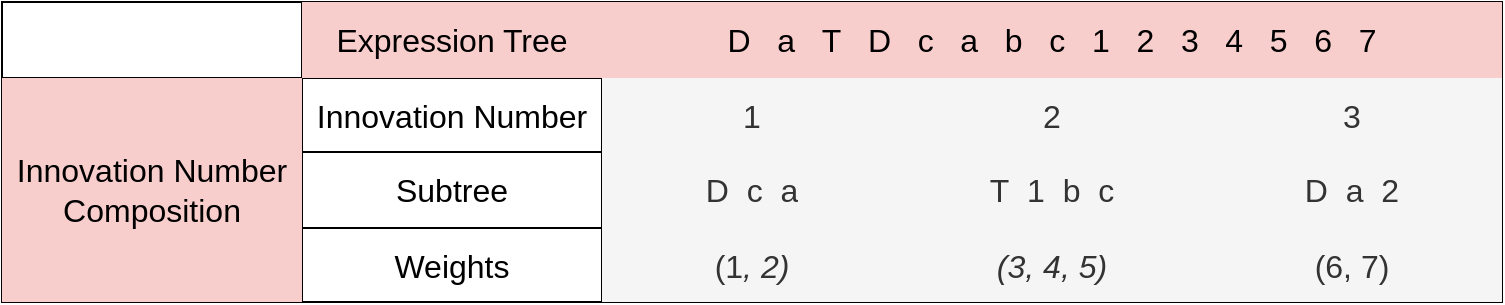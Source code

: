 <mxfile version="27.1.6">
  <diagram name="Page-1" id="1yvKdLEMcmMWObbToDTr">
    <mxGraphModel dx="1305" dy="795" grid="1" gridSize="10" guides="1" tooltips="1" connect="1" arrows="1" fold="1" page="1" pageScale="1" pageWidth="850" pageHeight="1100" math="0" shadow="0">
      <root>
        <mxCell id="0" />
        <mxCell id="1" parent="0" />
        <mxCell id="lvp6mGRYdgU1VjNpaiUd-1" value="" style="shape=table;startSize=0;container=1;collapsible=0;childLayout=tableLayout;fontSize=16;" vertex="1" parent="1">
          <mxGeometry x="10" y="350" width="750" height="150" as="geometry" />
        </mxCell>
        <mxCell id="lvp6mGRYdgU1VjNpaiUd-2" value="" style="shape=tableRow;horizontal=0;startSize=0;swimlaneHead=0;swimlaneBody=0;strokeColor=inherit;top=0;left=0;bottom=0;right=0;collapsible=0;dropTarget=0;fillColor=none;points=[[0,0.5],[1,0.5]];portConstraint=eastwest;fontSize=16;" vertex="1" parent="lvp6mGRYdgU1VjNpaiUd-1">
          <mxGeometry width="750" height="38" as="geometry" />
        </mxCell>
        <mxCell id="lvp6mGRYdgU1VjNpaiUd-26" style="shape=partialRectangle;html=1;whiteSpace=wrap;connectable=0;strokeColor=inherit;overflow=hidden;fillColor=none;top=0;left=0;bottom=0;right=0;pointerEvents=1;fontSize=16;" vertex="1" parent="lvp6mGRYdgU1VjNpaiUd-2">
          <mxGeometry width="150" height="38" as="geometry">
            <mxRectangle width="150" height="38" as="alternateBounds" />
          </mxGeometry>
        </mxCell>
        <mxCell id="lvp6mGRYdgU1VjNpaiUd-3" value="Expression Tree" style="shape=partialRectangle;html=1;whiteSpace=wrap;connectable=0;strokeColor=#b85450;overflow=hidden;fillColor=#f8cecc;top=0;left=0;bottom=0;right=0;pointerEvents=1;fontSize=16;" vertex="1" parent="lvp6mGRYdgU1VjNpaiUd-2">
          <mxGeometry x="150" width="150" height="38" as="geometry">
            <mxRectangle width="150" height="38" as="alternateBounds" />
          </mxGeometry>
        </mxCell>
        <mxCell id="lvp6mGRYdgU1VjNpaiUd-4" value="D&amp;nbsp; &amp;nbsp;a&amp;nbsp; &amp;nbsp;T&amp;nbsp; &amp;nbsp;D&amp;nbsp; &amp;nbsp;c&amp;nbsp; &amp;nbsp;a&amp;nbsp; &amp;nbsp;b&amp;nbsp; &amp;nbsp;c&amp;nbsp; &amp;nbsp;1&amp;nbsp; &amp;nbsp;2&amp;nbsp; &amp;nbsp;3&amp;nbsp; &amp;nbsp;4&amp;nbsp; &amp;nbsp;5&amp;nbsp; &amp;nbsp;6&amp;nbsp; &amp;nbsp;7" style="shape=partialRectangle;html=1;whiteSpace=wrap;connectable=0;strokeColor=#b85450;overflow=hidden;fillColor=#f8cecc;top=0;left=0;bottom=0;right=0;pointerEvents=1;rowspan=1;colspan=3;fontSize=16;" vertex="1" parent="lvp6mGRYdgU1VjNpaiUd-2">
          <mxGeometry x="300" width="450" height="38" as="geometry">
            <mxRectangle width="150" height="38" as="alternateBounds" />
          </mxGeometry>
        </mxCell>
        <mxCell id="lvp6mGRYdgU1VjNpaiUd-5" value="" style="shape=partialRectangle;html=1;whiteSpace=wrap;connectable=0;strokeColor=inherit;overflow=hidden;fillColor=none;top=0;left=0;bottom=0;right=0;pointerEvents=1;" vertex="1" visible="0" parent="lvp6mGRYdgU1VjNpaiUd-2">
          <mxGeometry x="450" width="150" height="38" as="geometry">
            <mxRectangle width="150" height="38" as="alternateBounds" />
          </mxGeometry>
        </mxCell>
        <mxCell id="lvp6mGRYdgU1VjNpaiUd-6" value="" style="shape=partialRectangle;html=1;whiteSpace=wrap;connectable=0;strokeColor=inherit;overflow=hidden;fillColor=none;top=0;left=0;bottom=0;right=0;pointerEvents=1;" vertex="1" visible="0" parent="lvp6mGRYdgU1VjNpaiUd-2">
          <mxGeometry x="600" width="150" height="38" as="geometry">
            <mxRectangle width="150" height="38" as="alternateBounds" />
          </mxGeometry>
        </mxCell>
        <mxCell id="lvp6mGRYdgU1VjNpaiUd-8" value="" style="shape=tableRow;horizontal=0;startSize=0;swimlaneHead=0;swimlaneBody=0;strokeColor=inherit;top=0;left=0;bottom=0;right=0;collapsible=0;dropTarget=0;fillColor=none;points=[[0,0.5],[1,0.5]];portConstraint=eastwest;fontSize=16;" vertex="1" parent="lvp6mGRYdgU1VjNpaiUd-1">
          <mxGeometry y="38" width="750" height="37" as="geometry" />
        </mxCell>
        <mxCell id="lvp6mGRYdgU1VjNpaiUd-27" value="Innovation Number Composition" style="shape=partialRectangle;html=1;whiteSpace=wrap;connectable=0;strokeColor=#b85450;overflow=hidden;fillColor=#f8cecc;top=0;left=0;bottom=0;right=0;pointerEvents=1;fontSize=16;rowspan=3;colspan=1;" vertex="1" parent="lvp6mGRYdgU1VjNpaiUd-8">
          <mxGeometry width="150" height="112" as="geometry">
            <mxRectangle width="150" height="37" as="alternateBounds" />
          </mxGeometry>
        </mxCell>
        <mxCell id="lvp6mGRYdgU1VjNpaiUd-9" value="Innovation Number" style="shape=partialRectangle;html=1;whiteSpace=wrap;connectable=0;strokeColor=inherit;overflow=hidden;fillColor=none;top=0;left=0;bottom=0;right=0;pointerEvents=1;fontSize=16;" vertex="1" parent="lvp6mGRYdgU1VjNpaiUd-8">
          <mxGeometry x="150" width="150" height="37" as="geometry">
            <mxRectangle width="150" height="37" as="alternateBounds" />
          </mxGeometry>
        </mxCell>
        <mxCell id="lvp6mGRYdgU1VjNpaiUd-10" value="1" style="shape=partialRectangle;html=1;whiteSpace=wrap;connectable=0;strokeColor=#666666;overflow=hidden;fillColor=#f5f5f5;top=0;left=0;bottom=0;right=0;pointerEvents=1;fontSize=16;fontColor=#333333;" vertex="1" parent="lvp6mGRYdgU1VjNpaiUd-8">
          <mxGeometry x="300" width="150" height="37" as="geometry">
            <mxRectangle width="150" height="37" as="alternateBounds" />
          </mxGeometry>
        </mxCell>
        <mxCell id="lvp6mGRYdgU1VjNpaiUd-11" value="2" style="shape=partialRectangle;html=1;whiteSpace=wrap;connectable=0;strokeColor=#666666;overflow=hidden;fillColor=#f5f5f5;top=0;left=0;bottom=0;right=0;pointerEvents=1;fontSize=16;fontColor=#333333;" vertex="1" parent="lvp6mGRYdgU1VjNpaiUd-8">
          <mxGeometry x="450" width="150" height="37" as="geometry">
            <mxRectangle width="150" height="37" as="alternateBounds" />
          </mxGeometry>
        </mxCell>
        <mxCell id="lvp6mGRYdgU1VjNpaiUd-12" value="3" style="shape=partialRectangle;html=1;whiteSpace=wrap;connectable=0;strokeColor=#666666;overflow=hidden;fillColor=#f5f5f5;top=0;left=0;bottom=0;right=0;pointerEvents=1;fontSize=16;fontColor=#333333;" vertex="1" parent="lvp6mGRYdgU1VjNpaiUd-8">
          <mxGeometry x="600" width="150" height="37" as="geometry">
            <mxRectangle width="150" height="37" as="alternateBounds" />
          </mxGeometry>
        </mxCell>
        <mxCell id="lvp6mGRYdgU1VjNpaiUd-14" value="" style="shape=tableRow;horizontal=0;startSize=0;swimlaneHead=0;swimlaneBody=0;strokeColor=inherit;top=0;left=0;bottom=0;right=0;collapsible=0;dropTarget=0;fillColor=none;points=[[0,0.5],[1,0.5]];portConstraint=eastwest;fontSize=16;" vertex="1" parent="lvp6mGRYdgU1VjNpaiUd-1">
          <mxGeometry y="75" width="750" height="38" as="geometry" />
        </mxCell>
        <mxCell id="lvp6mGRYdgU1VjNpaiUd-28" style="shape=partialRectangle;html=1;whiteSpace=wrap;connectable=0;strokeColor=inherit;overflow=hidden;fillColor=none;top=0;left=0;bottom=0;right=0;pointerEvents=1;fontSize=16;" vertex="1" visible="0" parent="lvp6mGRYdgU1VjNpaiUd-14">
          <mxGeometry width="150" height="38" as="geometry">
            <mxRectangle width="150" height="38" as="alternateBounds" />
          </mxGeometry>
        </mxCell>
        <mxCell id="lvp6mGRYdgU1VjNpaiUd-15" value="Subtree" style="shape=partialRectangle;html=1;whiteSpace=wrap;connectable=0;strokeColor=inherit;overflow=hidden;fillColor=none;top=0;left=0;bottom=0;right=0;pointerEvents=1;fontSize=16;" vertex="1" parent="lvp6mGRYdgU1VjNpaiUd-14">
          <mxGeometry x="150" width="150" height="38" as="geometry">
            <mxRectangle width="150" height="38" as="alternateBounds" />
          </mxGeometry>
        </mxCell>
        <mxCell id="lvp6mGRYdgU1VjNpaiUd-16" value="D&amp;nbsp; c&amp;nbsp; a" style="shape=partialRectangle;html=1;whiteSpace=wrap;connectable=0;strokeColor=#666666;overflow=hidden;fillColor=#f5f5f5;top=0;left=0;bottom=0;right=0;pointerEvents=1;fontSize=16;fontColor=#333333;" vertex="1" parent="lvp6mGRYdgU1VjNpaiUd-14">
          <mxGeometry x="300" width="150" height="38" as="geometry">
            <mxRectangle width="150" height="38" as="alternateBounds" />
          </mxGeometry>
        </mxCell>
        <mxCell id="lvp6mGRYdgU1VjNpaiUd-17" value="T&amp;nbsp; 1&amp;nbsp; b&amp;nbsp; c" style="shape=partialRectangle;html=1;whiteSpace=wrap;connectable=0;strokeColor=#666666;overflow=hidden;fillColor=#f5f5f5;top=0;left=0;bottom=0;right=0;pointerEvents=1;fontSize=16;fontColor=#333333;" vertex="1" parent="lvp6mGRYdgU1VjNpaiUd-14">
          <mxGeometry x="450" width="150" height="38" as="geometry">
            <mxRectangle width="150" height="38" as="alternateBounds" />
          </mxGeometry>
        </mxCell>
        <mxCell id="lvp6mGRYdgU1VjNpaiUd-18" value="D&amp;nbsp; a&amp;nbsp; 2" style="shape=partialRectangle;html=1;whiteSpace=wrap;connectable=0;strokeColor=#666666;overflow=hidden;fillColor=#f5f5f5;top=0;left=0;bottom=0;right=0;pointerEvents=1;fontSize=16;fontColor=#333333;" vertex="1" parent="lvp6mGRYdgU1VjNpaiUd-14">
          <mxGeometry x="600" width="150" height="38" as="geometry">
            <mxRectangle width="150" height="38" as="alternateBounds" />
          </mxGeometry>
        </mxCell>
        <mxCell id="lvp6mGRYdgU1VjNpaiUd-20" value="" style="shape=tableRow;horizontal=0;startSize=0;swimlaneHead=0;swimlaneBody=0;strokeColor=inherit;top=0;left=0;bottom=0;right=0;collapsible=0;dropTarget=0;fillColor=none;points=[[0,0.5],[1,0.5]];portConstraint=eastwest;fontSize=16;" vertex="1" parent="lvp6mGRYdgU1VjNpaiUd-1">
          <mxGeometry y="113" width="750" height="37" as="geometry" />
        </mxCell>
        <mxCell id="lvp6mGRYdgU1VjNpaiUd-29" style="shape=partialRectangle;html=1;whiteSpace=wrap;connectable=0;strokeColor=inherit;overflow=hidden;fillColor=none;top=0;left=0;bottom=0;right=0;pointerEvents=1;fontSize=16;" vertex="1" visible="0" parent="lvp6mGRYdgU1VjNpaiUd-20">
          <mxGeometry width="150" height="37" as="geometry">
            <mxRectangle width="150" height="37" as="alternateBounds" />
          </mxGeometry>
        </mxCell>
        <mxCell id="lvp6mGRYdgU1VjNpaiUd-21" value="Weights" style="shape=partialRectangle;html=1;whiteSpace=wrap;connectable=0;strokeColor=inherit;overflow=hidden;fillColor=none;top=0;left=0;bottom=0;right=0;pointerEvents=1;fontSize=16;" vertex="1" parent="lvp6mGRYdgU1VjNpaiUd-20">
          <mxGeometry x="150" width="150" height="37" as="geometry">
            <mxRectangle width="150" height="37" as="alternateBounds" />
          </mxGeometry>
        </mxCell>
        <mxCell id="lvp6mGRYdgU1VjNpaiUd-22" value="(1&lt;em&gt;, 2)&lt;/em&gt;" style="shape=partialRectangle;html=1;whiteSpace=wrap;connectable=0;strokeColor=#666666;overflow=hidden;fillColor=#f5f5f5;top=0;left=0;bottom=0;right=0;pointerEvents=1;fontSize=16;fontColor=#333333;" vertex="1" parent="lvp6mGRYdgU1VjNpaiUd-20">
          <mxGeometry x="300" width="150" height="37" as="geometry">
            <mxRectangle width="150" height="37" as="alternateBounds" />
          </mxGeometry>
        </mxCell>
        <mxCell id="lvp6mGRYdgU1VjNpaiUd-23" value="&lt;span&gt;&lt;em&gt;(3, 4, 5)&lt;/em&gt;&lt;/span&gt;" style="shape=partialRectangle;html=1;whiteSpace=wrap;connectable=0;strokeColor=#666666;overflow=hidden;fillColor=#f5f5f5;top=0;left=0;bottom=0;right=0;pointerEvents=1;fontSize=16;fontColor=#333333;" vertex="1" parent="lvp6mGRYdgU1VjNpaiUd-20">
          <mxGeometry x="450" width="150" height="37" as="geometry">
            <mxRectangle width="150" height="37" as="alternateBounds" />
          </mxGeometry>
        </mxCell>
        <mxCell id="lvp6mGRYdgU1VjNpaiUd-24" value="(6, 7)" style="shape=partialRectangle;html=1;whiteSpace=wrap;connectable=0;strokeColor=#666666;overflow=hidden;fillColor=#f5f5f5;top=0;left=0;bottom=0;right=0;pointerEvents=1;fontSize=16;fontColor=#333333;" vertex="1" parent="lvp6mGRYdgU1VjNpaiUd-20">
          <mxGeometry x="600" width="150" height="37" as="geometry">
            <mxRectangle width="150" height="37" as="alternateBounds" />
          </mxGeometry>
        </mxCell>
      </root>
    </mxGraphModel>
  </diagram>
</mxfile>
